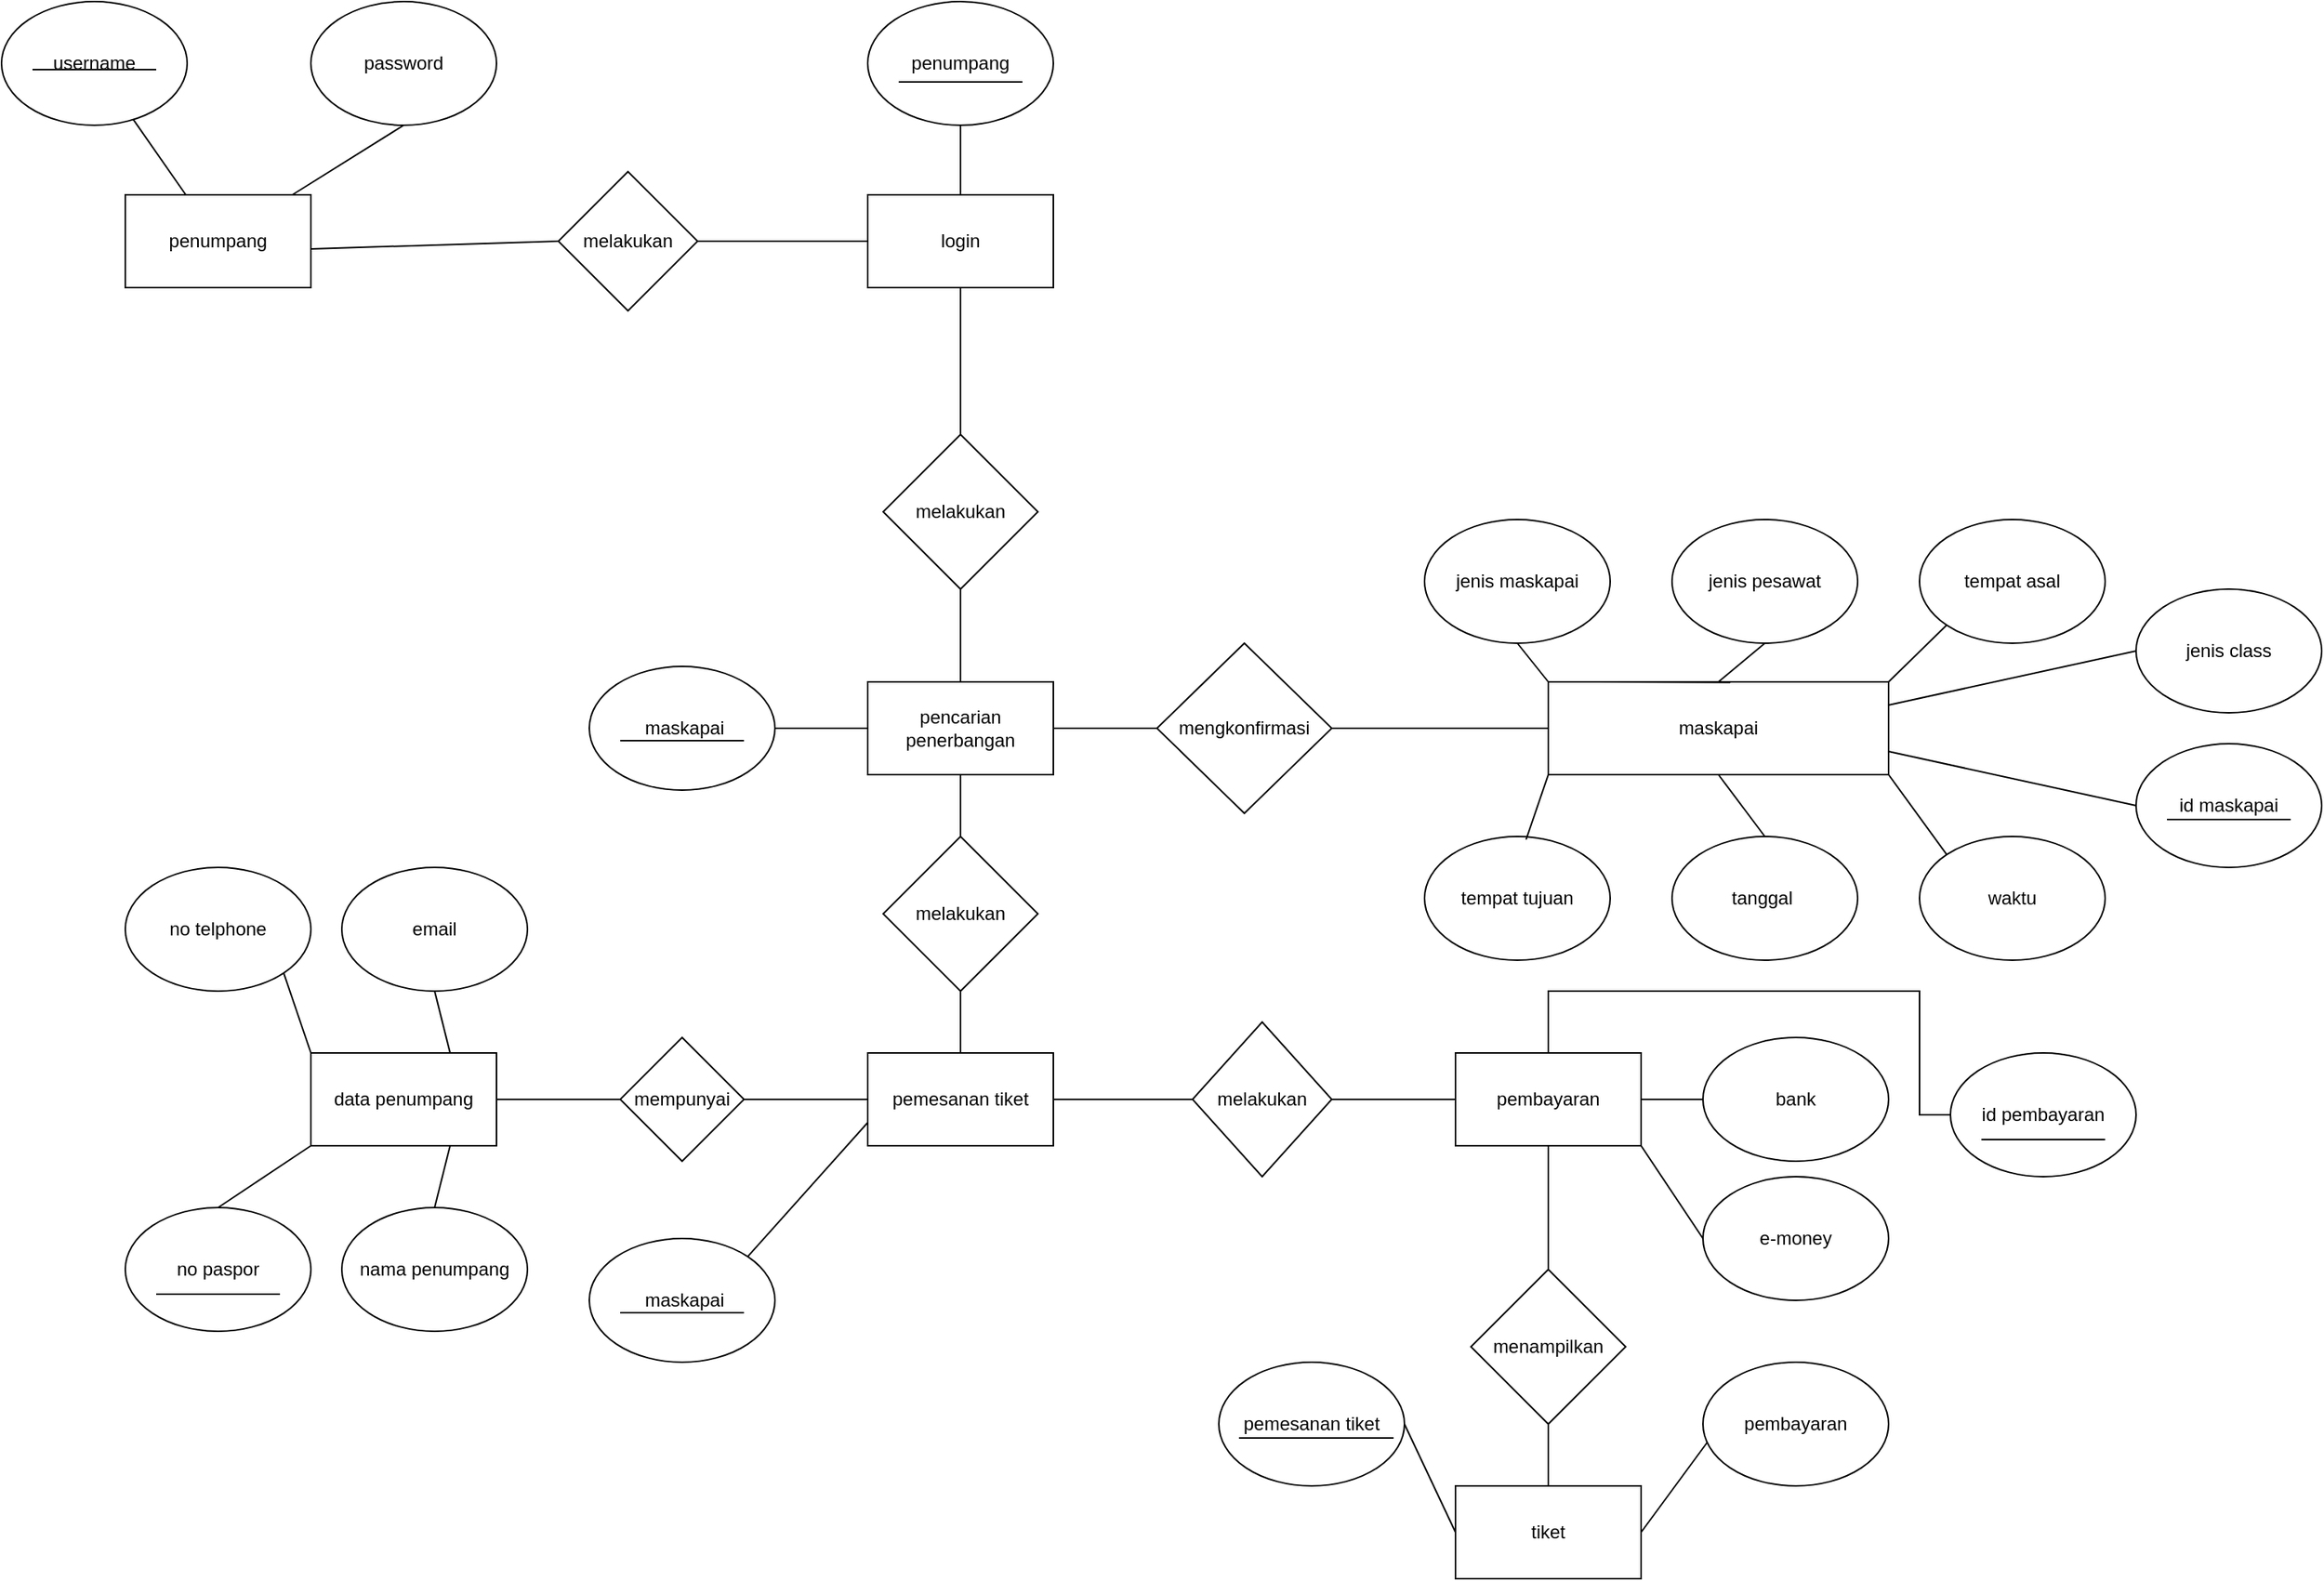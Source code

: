 <mxfile version="24.7.5">
  <diagram name="Page-1" id="Yaju-Ibw9UGLBPBaBqxe">
    <mxGraphModel dx="607" dy="363" grid="1" gridSize="20" guides="1" tooltips="1" connect="1" arrows="1" fold="1" page="1" pageScale="1" pageWidth="1654" pageHeight="2336" background="none" math="0" shadow="0">
      <root>
        <mxCell id="0" />
        <mxCell id="1" parent="0" />
        <mxCell id="ResVHGgUQo3lfPangQbN-1" value="penumpang" style="rounded=0;whiteSpace=wrap;html=1;" parent="1" vertex="1">
          <mxGeometry x="120" y="205" width="120" height="60" as="geometry" />
        </mxCell>
        <mxCell id="ResVHGgUQo3lfPangQbN-2" value="username" style="ellipse;whiteSpace=wrap;html=1;" parent="1" vertex="1">
          <mxGeometry x="40" y="80" width="120" height="80" as="geometry" />
        </mxCell>
        <mxCell id="ResVHGgUQo3lfPangQbN-3" value="password" style="ellipse;whiteSpace=wrap;html=1;" parent="1" vertex="1">
          <mxGeometry x="240" y="80" width="120" height="80" as="geometry" />
        </mxCell>
        <mxCell id="ResVHGgUQo3lfPangQbN-4" value="" style="endArrow=none;html=1;rounded=0;" parent="1" source="ResVHGgUQo3lfPangQbN-2" target="ResVHGgUQo3lfPangQbN-1" edge="1">
          <mxGeometry width="50" height="50" relative="1" as="geometry">
            <mxPoint x="400" y="270" as="sourcePoint" />
            <mxPoint x="450" y="220" as="targetPoint" />
          </mxGeometry>
        </mxCell>
        <mxCell id="ResVHGgUQo3lfPangQbN-6" value="" style="endArrow=none;html=1;rounded=0;entryX=0.5;entryY=1;entryDx=0;entryDy=0;" parent="1" source="ResVHGgUQo3lfPangQbN-1" target="ResVHGgUQo3lfPangQbN-3" edge="1">
          <mxGeometry width="50" height="50" relative="1" as="geometry">
            <mxPoint x="270" y="190" as="sourcePoint" />
            <mxPoint x="280" y="170" as="targetPoint" />
          </mxGeometry>
        </mxCell>
        <mxCell id="ResVHGgUQo3lfPangQbN-7" value="melakukan" style="rhombus;whiteSpace=wrap;html=1;" parent="1" vertex="1">
          <mxGeometry x="400" y="190" width="90" height="90" as="geometry" />
        </mxCell>
        <mxCell id="ResVHGgUQo3lfPangQbN-8" value="" style="endArrow=none;html=1;rounded=0;entryX=0;entryY=0.5;entryDx=0;entryDy=0;exitX=1.002;exitY=0.583;exitDx=0;exitDy=0;exitPerimeter=0;" parent="1" source="ResVHGgUQo3lfPangQbN-1" target="ResVHGgUQo3lfPangQbN-7" edge="1">
          <mxGeometry width="50" height="50" relative="1" as="geometry">
            <mxPoint x="220" y="280" as="sourcePoint" />
            <mxPoint x="270" y="230" as="targetPoint" />
          </mxGeometry>
        </mxCell>
        <mxCell id="ResVHGgUQo3lfPangQbN-9" value="login" style="rounded=0;whiteSpace=wrap;html=1;" parent="1" vertex="1">
          <mxGeometry x="600" y="205" width="120" height="60" as="geometry" />
        </mxCell>
        <mxCell id="SJlKX2d49E95qZoXFhrQ-1" value="" style="endArrow=none;html=1;rounded=0;exitX=1;exitY=0.5;exitDx=0;exitDy=0;entryX=0;entryY=0.5;entryDx=0;entryDy=0;" edge="1" parent="1" source="ResVHGgUQo3lfPangQbN-7" target="ResVHGgUQo3lfPangQbN-9">
          <mxGeometry width="50" height="50" relative="1" as="geometry">
            <mxPoint x="400" y="270" as="sourcePoint" />
            <mxPoint x="450" y="220" as="targetPoint" />
          </mxGeometry>
        </mxCell>
        <mxCell id="SJlKX2d49E95qZoXFhrQ-2" value="penumpang" style="ellipse;whiteSpace=wrap;html=1;" vertex="1" parent="1">
          <mxGeometry x="600" y="80" width="120" height="80" as="geometry" />
        </mxCell>
        <mxCell id="SJlKX2d49E95qZoXFhrQ-3" value="" style="endArrow=none;html=1;rounded=0;exitX=0.5;exitY=0;exitDx=0;exitDy=0;entryX=0.5;entryY=1;entryDx=0;entryDy=0;" edge="1" parent="1" source="ResVHGgUQo3lfPangQbN-9" target="SJlKX2d49E95qZoXFhrQ-2">
          <mxGeometry width="50" height="50" relative="1" as="geometry">
            <mxPoint x="640" y="170" as="sourcePoint" />
            <mxPoint x="690" y="120" as="targetPoint" />
          </mxGeometry>
        </mxCell>
        <mxCell id="SJlKX2d49E95qZoXFhrQ-4" value="melakukan" style="rhombus;whiteSpace=wrap;html=1;direction=south;" vertex="1" parent="1">
          <mxGeometry x="610" y="360" width="100" height="100" as="geometry" />
        </mxCell>
        <mxCell id="SJlKX2d49E95qZoXFhrQ-5" value="" style="endArrow=none;html=1;rounded=0;entryX=0.5;entryY=1;entryDx=0;entryDy=0;exitX=0;exitY=0.5;exitDx=0;exitDy=0;" edge="1" parent="1" source="SJlKX2d49E95qZoXFhrQ-4" target="ResVHGgUQo3lfPangQbN-9">
          <mxGeometry width="50" height="50" relative="1" as="geometry">
            <mxPoint x="400" y="450" as="sourcePoint" />
            <mxPoint x="450" y="400" as="targetPoint" />
          </mxGeometry>
        </mxCell>
        <mxCell id="SJlKX2d49E95qZoXFhrQ-6" value="pencarian penerbangan" style="rounded=0;whiteSpace=wrap;html=1;" vertex="1" parent="1">
          <mxGeometry x="600" y="520" width="120" height="60" as="geometry" />
        </mxCell>
        <mxCell id="SJlKX2d49E95qZoXFhrQ-8" value="pemesanan tiket" style="rounded=0;whiteSpace=wrap;html=1;" vertex="1" parent="1">
          <mxGeometry x="600" y="760" width="120" height="60" as="geometry" />
        </mxCell>
        <mxCell id="SJlKX2d49E95qZoXFhrQ-9" value="pembayaran" style="rounded=0;whiteSpace=wrap;html=1;" vertex="1" parent="1">
          <mxGeometry x="980" y="760" width="120" height="60" as="geometry" />
        </mxCell>
        <mxCell id="SJlKX2d49E95qZoXFhrQ-11" value="" style="endArrow=none;html=1;rounded=0;entryX=1;entryY=0.5;entryDx=0;entryDy=0;exitX=0.5;exitY=0;exitDx=0;exitDy=0;" edge="1" parent="1" source="SJlKX2d49E95qZoXFhrQ-6" target="SJlKX2d49E95qZoXFhrQ-4">
          <mxGeometry width="50" height="50" relative="1" as="geometry">
            <mxPoint x="420" y="590" as="sourcePoint" />
            <mxPoint x="470" y="540" as="targetPoint" />
          </mxGeometry>
        </mxCell>
        <mxCell id="SJlKX2d49E95qZoXFhrQ-12" value="&amp;nbsp;maskapai" style="ellipse;whiteSpace=wrap;html=1;" vertex="1" parent="1">
          <mxGeometry x="420" y="510" width="120" height="80" as="geometry" />
        </mxCell>
        <mxCell id="SJlKX2d49E95qZoXFhrQ-13" value="" style="endArrow=none;html=1;rounded=0;entryX=0;entryY=0.5;entryDx=0;entryDy=0;exitX=1;exitY=0.5;exitDx=0;exitDy=0;" edge="1" parent="1" source="SJlKX2d49E95qZoXFhrQ-12" target="SJlKX2d49E95qZoXFhrQ-6">
          <mxGeometry width="50" height="50" relative="1" as="geometry">
            <mxPoint x="420" y="590" as="sourcePoint" />
            <mxPoint x="470" y="540" as="targetPoint" />
          </mxGeometry>
        </mxCell>
        <mxCell id="SJlKX2d49E95qZoXFhrQ-145" value="mengkonfirmasi" style="rhombus;whiteSpace=wrap;html=1;" vertex="1" parent="1">
          <mxGeometry x="787" y="495" width="113" height="110" as="geometry" />
        </mxCell>
        <mxCell id="SJlKX2d49E95qZoXFhrQ-146" value="" style="endArrow=none;html=1;rounded=0;entryX=0;entryY=0.5;entryDx=0;entryDy=0;exitX=1;exitY=0.5;exitDx=0;exitDy=0;" edge="1" parent="1" source="SJlKX2d49E95qZoXFhrQ-6" target="SJlKX2d49E95qZoXFhrQ-145">
          <mxGeometry width="50" height="50" relative="1" as="geometry">
            <mxPoint x="700" y="590" as="sourcePoint" />
            <mxPoint x="750" y="540" as="targetPoint" />
          </mxGeometry>
        </mxCell>
        <mxCell id="SJlKX2d49E95qZoXFhrQ-148" value="maskapai" style="rounded=0;whiteSpace=wrap;html=1;" vertex="1" parent="1">
          <mxGeometry x="1040" y="520" width="220" height="60" as="geometry" />
        </mxCell>
        <mxCell id="SJlKX2d49E95qZoXFhrQ-149" value="" style="endArrow=none;html=1;rounded=0;exitX=1;exitY=0.5;exitDx=0;exitDy=0;entryX=0;entryY=0.5;entryDx=0;entryDy=0;" edge="1" parent="1" source="SJlKX2d49E95qZoXFhrQ-145" target="SJlKX2d49E95qZoXFhrQ-148">
          <mxGeometry width="50" height="50" relative="1" as="geometry">
            <mxPoint x="1040" y="590" as="sourcePoint" />
            <mxPoint x="1090" y="540" as="targetPoint" />
          </mxGeometry>
        </mxCell>
        <mxCell id="SJlKX2d49E95qZoXFhrQ-150" value="jenis maskapai" style="ellipse;whiteSpace=wrap;html=1;" vertex="1" parent="1">
          <mxGeometry x="960" y="415" width="120" height="80" as="geometry" />
        </mxCell>
        <mxCell id="SJlKX2d49E95qZoXFhrQ-151" value="jenis pesawat" style="ellipse;whiteSpace=wrap;html=1;" vertex="1" parent="1">
          <mxGeometry x="1120" y="415" width="120" height="80" as="geometry" />
        </mxCell>
        <mxCell id="SJlKX2d49E95qZoXFhrQ-152" value="tempat asal" style="ellipse;whiteSpace=wrap;html=1;" vertex="1" parent="1">
          <mxGeometry x="1280" y="415" width="120" height="80" as="geometry" />
        </mxCell>
        <mxCell id="SJlKX2d49E95qZoXFhrQ-153" value="tempat tujuan" style="ellipse;whiteSpace=wrap;html=1;" vertex="1" parent="1">
          <mxGeometry x="960" y="620" width="120" height="80" as="geometry" />
        </mxCell>
        <mxCell id="SJlKX2d49E95qZoXFhrQ-154" value="tanggal&amp;nbsp;" style="ellipse;whiteSpace=wrap;html=1;" vertex="1" parent="1">
          <mxGeometry x="1120" y="620" width="120" height="80" as="geometry" />
        </mxCell>
        <mxCell id="SJlKX2d49E95qZoXFhrQ-155" value="waktu" style="ellipse;whiteSpace=wrap;html=1;" vertex="1" parent="1">
          <mxGeometry x="1280" y="620" width="120" height="80" as="geometry" />
        </mxCell>
        <mxCell id="SJlKX2d49E95qZoXFhrQ-156" value="jenis class" style="ellipse;whiteSpace=wrap;html=1;" vertex="1" parent="1">
          <mxGeometry x="1420" y="460" width="120" height="80" as="geometry" />
        </mxCell>
        <mxCell id="SJlKX2d49E95qZoXFhrQ-157" value="" style="endArrow=none;html=1;rounded=0;exitX=0.535;exitY=0.007;exitDx=0;exitDy=0;exitPerimeter=0;" edge="1" parent="1" source="SJlKX2d49E95qZoXFhrQ-148">
          <mxGeometry width="50" height="50" relative="1" as="geometry">
            <mxPoint x="1020" y="570" as="sourcePoint" />
            <mxPoint x="1070" y="520" as="targetPoint" />
          </mxGeometry>
        </mxCell>
        <mxCell id="SJlKX2d49E95qZoXFhrQ-158" value="" style="endArrow=none;html=1;rounded=0;exitX=0.5;exitY=1;exitDx=0;exitDy=0;entryX=0;entryY=0;entryDx=0;entryDy=0;" edge="1" parent="1" source="SJlKX2d49E95qZoXFhrQ-150" target="SJlKX2d49E95qZoXFhrQ-148">
          <mxGeometry width="50" height="50" relative="1" as="geometry">
            <mxPoint x="1020" y="570" as="sourcePoint" />
            <mxPoint x="1070" y="520" as="targetPoint" />
          </mxGeometry>
        </mxCell>
        <mxCell id="SJlKX2d49E95qZoXFhrQ-159" value="" style="endArrow=none;html=1;rounded=0;entryX=0.5;entryY=1;entryDx=0;entryDy=0;exitX=0.5;exitY=0;exitDx=0;exitDy=0;" edge="1" parent="1" source="SJlKX2d49E95qZoXFhrQ-148" target="SJlKX2d49E95qZoXFhrQ-151">
          <mxGeometry width="50" height="50" relative="1" as="geometry">
            <mxPoint x="1020" y="570" as="sourcePoint" />
            <mxPoint x="1070" y="520" as="targetPoint" />
          </mxGeometry>
        </mxCell>
        <mxCell id="SJlKX2d49E95qZoXFhrQ-160" value="" style="endArrow=none;html=1;rounded=0;entryX=0;entryY=1;entryDx=0;entryDy=0;exitX=1;exitY=0;exitDx=0;exitDy=0;" edge="1" parent="1" source="SJlKX2d49E95qZoXFhrQ-148" target="SJlKX2d49E95qZoXFhrQ-152">
          <mxGeometry width="50" height="50" relative="1" as="geometry">
            <mxPoint x="1020" y="570" as="sourcePoint" />
            <mxPoint x="1070" y="520" as="targetPoint" />
          </mxGeometry>
        </mxCell>
        <mxCell id="SJlKX2d49E95qZoXFhrQ-161" value="" style="endArrow=none;html=1;rounded=0;entryX=0;entryY=0.5;entryDx=0;entryDy=0;exitX=1;exitY=0.25;exitDx=0;exitDy=0;" edge="1" parent="1" source="SJlKX2d49E95qZoXFhrQ-148" target="SJlKX2d49E95qZoXFhrQ-156">
          <mxGeometry width="50" height="50" relative="1" as="geometry">
            <mxPoint x="1020" y="570" as="sourcePoint" />
            <mxPoint x="1070" y="520" as="targetPoint" />
          </mxGeometry>
        </mxCell>
        <mxCell id="SJlKX2d49E95qZoXFhrQ-162" value="" style="endArrow=none;html=1;rounded=0;exitX=0.547;exitY=0.025;exitDx=0;exitDy=0;exitPerimeter=0;entryX=0;entryY=1;entryDx=0;entryDy=0;" edge="1" parent="1" source="SJlKX2d49E95qZoXFhrQ-153" target="SJlKX2d49E95qZoXFhrQ-148">
          <mxGeometry width="50" height="50" relative="1" as="geometry">
            <mxPoint x="1020" y="570" as="sourcePoint" />
            <mxPoint x="1070" y="520" as="targetPoint" />
          </mxGeometry>
        </mxCell>
        <mxCell id="SJlKX2d49E95qZoXFhrQ-163" value="" style="endArrow=none;html=1;rounded=0;entryX=0.5;entryY=1;entryDx=0;entryDy=0;exitX=0.5;exitY=0;exitDx=0;exitDy=0;" edge="1" parent="1" source="SJlKX2d49E95qZoXFhrQ-154" target="SJlKX2d49E95qZoXFhrQ-148">
          <mxGeometry width="50" height="50" relative="1" as="geometry">
            <mxPoint x="1020" y="570" as="sourcePoint" />
            <mxPoint x="1070" y="520" as="targetPoint" />
          </mxGeometry>
        </mxCell>
        <mxCell id="SJlKX2d49E95qZoXFhrQ-164" value="" style="endArrow=none;html=1;rounded=0;entryX=1;entryY=1;entryDx=0;entryDy=0;exitX=0;exitY=0;exitDx=0;exitDy=0;" edge="1" parent="1" source="SJlKX2d49E95qZoXFhrQ-155" target="SJlKX2d49E95qZoXFhrQ-148">
          <mxGeometry width="50" height="50" relative="1" as="geometry">
            <mxPoint x="1020" y="570" as="sourcePoint" />
            <mxPoint x="1070" y="520" as="targetPoint" />
          </mxGeometry>
        </mxCell>
        <mxCell id="SJlKX2d49E95qZoXFhrQ-166" value="&amp;nbsp;maskapai" style="ellipse;whiteSpace=wrap;html=1;" vertex="1" parent="1">
          <mxGeometry x="420" y="880" width="120" height="80" as="geometry" />
        </mxCell>
        <mxCell id="SJlKX2d49E95qZoXFhrQ-168" value="" style="endArrow=none;html=1;rounded=0;entryX=1;entryY=0.5;entryDx=0;entryDy=0;exitX=0;exitY=0.5;exitDx=0;exitDy=0;" edge="1" parent="1" source="SJlKX2d49E95qZoXFhrQ-8" target="SJlKX2d49E95qZoXFhrQ-193">
          <mxGeometry width="50" height="50" relative="1" as="geometry">
            <mxPoint x="400" y="710" as="sourcePoint" />
            <mxPoint x="522.426" y="708.284" as="targetPoint" />
          </mxGeometry>
        </mxCell>
        <mxCell id="SJlKX2d49E95qZoXFhrQ-169" value="" style="endArrow=none;html=1;rounded=0;entryX=1;entryY=0;entryDx=0;entryDy=0;exitX=0;exitY=0.75;exitDx=0;exitDy=0;" edge="1" parent="1" source="SJlKX2d49E95qZoXFhrQ-8" target="SJlKX2d49E95qZoXFhrQ-166">
          <mxGeometry width="50" height="50" relative="1" as="geometry">
            <mxPoint x="400" y="710" as="sourcePoint" />
            <mxPoint x="450" y="660" as="targetPoint" />
          </mxGeometry>
        </mxCell>
        <mxCell id="SJlKX2d49E95qZoXFhrQ-170" value="melakukan" style="rhombus;whiteSpace=wrap;html=1;" vertex="1" parent="1">
          <mxGeometry x="610" y="620" width="100" height="100" as="geometry" />
        </mxCell>
        <mxCell id="SJlKX2d49E95qZoXFhrQ-171" value="" style="endArrow=none;html=1;rounded=0;entryX=0.5;entryY=1;entryDx=0;entryDy=0;" edge="1" parent="1" source="SJlKX2d49E95qZoXFhrQ-170" target="SJlKX2d49E95qZoXFhrQ-6">
          <mxGeometry width="50" height="50" relative="1" as="geometry">
            <mxPoint x="720" y="710" as="sourcePoint" />
            <mxPoint x="770" y="660" as="targetPoint" />
          </mxGeometry>
        </mxCell>
        <mxCell id="SJlKX2d49E95qZoXFhrQ-172" value="" style="endArrow=none;html=1;rounded=0;exitX=0.5;exitY=0;exitDx=0;exitDy=0;entryX=0.5;entryY=1;entryDx=0;entryDy=0;" edge="1" parent="1" source="SJlKX2d49E95qZoXFhrQ-8" target="SJlKX2d49E95qZoXFhrQ-170">
          <mxGeometry width="50" height="50" relative="1" as="geometry">
            <mxPoint x="720" y="710" as="sourcePoint" />
            <mxPoint x="770" y="660" as="targetPoint" />
          </mxGeometry>
        </mxCell>
        <mxCell id="SJlKX2d49E95qZoXFhrQ-173" value="" style="endArrow=none;html=1;rounded=0;exitX=1;exitY=0.5;exitDx=0;exitDy=0;" edge="1" parent="1" source="SJlKX2d49E95qZoXFhrQ-8" target="SJlKX2d49E95qZoXFhrQ-174">
          <mxGeometry width="50" height="50" relative="1" as="geometry">
            <mxPoint x="720" y="710" as="sourcePoint" />
            <mxPoint x="770" y="660" as="targetPoint" />
          </mxGeometry>
        </mxCell>
        <mxCell id="SJlKX2d49E95qZoXFhrQ-174" value="melakukan" style="rhombus;whiteSpace=wrap;html=1;" vertex="1" parent="1">
          <mxGeometry x="810" y="740" width="90" height="100" as="geometry" />
        </mxCell>
        <mxCell id="SJlKX2d49E95qZoXFhrQ-175" value="" style="endArrow=none;html=1;rounded=0;entryX=1;entryY=0.5;entryDx=0;entryDy=0;exitX=0;exitY=0.5;exitDx=0;exitDy=0;" edge="1" parent="1" source="SJlKX2d49E95qZoXFhrQ-9" target="SJlKX2d49E95qZoXFhrQ-174">
          <mxGeometry width="50" height="50" relative="1" as="geometry">
            <mxPoint x="720" y="710" as="sourcePoint" />
            <mxPoint x="770" y="660" as="targetPoint" />
          </mxGeometry>
        </mxCell>
        <mxCell id="SJlKX2d49E95qZoXFhrQ-176" value="bank" style="ellipse;whiteSpace=wrap;html=1;" vertex="1" parent="1">
          <mxGeometry x="1140" y="750" width="120" height="80" as="geometry" />
        </mxCell>
        <mxCell id="SJlKX2d49E95qZoXFhrQ-177" value="e-money" style="ellipse;whiteSpace=wrap;html=1;" vertex="1" parent="1">
          <mxGeometry x="1140" y="840" width="120" height="80" as="geometry" />
        </mxCell>
        <mxCell id="SJlKX2d49E95qZoXFhrQ-178" value="" style="endArrow=none;html=1;rounded=0;entryX=1;entryY=1;entryDx=0;entryDy=0;exitX=0;exitY=0.5;exitDx=0;exitDy=0;" edge="1" parent="1" source="SJlKX2d49E95qZoXFhrQ-177" target="SJlKX2d49E95qZoXFhrQ-9">
          <mxGeometry width="50" height="50" relative="1" as="geometry">
            <mxPoint x="900" y="730" as="sourcePoint" />
            <mxPoint x="950" y="680" as="targetPoint" />
          </mxGeometry>
        </mxCell>
        <mxCell id="SJlKX2d49E95qZoXFhrQ-179" value="" style="endArrow=none;html=1;rounded=0;entryX=0;entryY=0.5;entryDx=0;entryDy=0;exitX=1;exitY=0.5;exitDx=0;exitDy=0;" edge="1" parent="1" source="SJlKX2d49E95qZoXFhrQ-9" target="SJlKX2d49E95qZoXFhrQ-176">
          <mxGeometry width="50" height="50" relative="1" as="geometry">
            <mxPoint x="900" y="730" as="sourcePoint" />
            <mxPoint x="950" y="680" as="targetPoint" />
          </mxGeometry>
        </mxCell>
        <mxCell id="SJlKX2d49E95qZoXFhrQ-180" value="menampilkan" style="rhombus;whiteSpace=wrap;html=1;" vertex="1" parent="1">
          <mxGeometry x="990" y="900" width="100" height="100" as="geometry" />
        </mxCell>
        <mxCell id="SJlKX2d49E95qZoXFhrQ-181" value="" style="endArrow=none;html=1;rounded=0;entryX=0.5;entryY=1;entryDx=0;entryDy=0;exitX=0.5;exitY=0;exitDx=0;exitDy=0;" edge="1" parent="1" source="SJlKX2d49E95qZoXFhrQ-180" target="SJlKX2d49E95qZoXFhrQ-9">
          <mxGeometry width="50" height="50" relative="1" as="geometry">
            <mxPoint x="960" y="890" as="sourcePoint" />
            <mxPoint x="1010" y="840" as="targetPoint" />
          </mxGeometry>
        </mxCell>
        <mxCell id="SJlKX2d49E95qZoXFhrQ-182" value="tiket" style="rounded=0;whiteSpace=wrap;html=1;" vertex="1" parent="1">
          <mxGeometry x="980" y="1040" width="120" height="60" as="geometry" />
        </mxCell>
        <mxCell id="SJlKX2d49E95qZoXFhrQ-183" value="" style="endArrow=none;html=1;rounded=0;entryX=0.5;entryY=1;entryDx=0;entryDy=0;exitX=0.5;exitY=0;exitDx=0;exitDy=0;" edge="1" parent="1" source="SJlKX2d49E95qZoXFhrQ-182" target="SJlKX2d49E95qZoXFhrQ-180">
          <mxGeometry width="50" height="50" relative="1" as="geometry">
            <mxPoint x="960" y="1050" as="sourcePoint" />
            <mxPoint x="1010" y="1000" as="targetPoint" />
          </mxGeometry>
        </mxCell>
        <mxCell id="SJlKX2d49E95qZoXFhrQ-186" value="pemesanan tiket" style="ellipse;whiteSpace=wrap;html=1;" vertex="1" parent="1">
          <mxGeometry x="827" y="960" width="120" height="80" as="geometry" />
        </mxCell>
        <mxCell id="SJlKX2d49E95qZoXFhrQ-187" value="pembayaran" style="ellipse;whiteSpace=wrap;html=1;" vertex="1" parent="1">
          <mxGeometry x="1140" y="960" width="120" height="80" as="geometry" />
        </mxCell>
        <mxCell id="SJlKX2d49E95qZoXFhrQ-188" value="" style="endArrow=none;html=1;rounded=0;entryX=1;entryY=0.5;entryDx=0;entryDy=0;exitX=0;exitY=0.5;exitDx=0;exitDy=0;" edge="1" parent="1" source="SJlKX2d49E95qZoXFhrQ-182" target="SJlKX2d49E95qZoXFhrQ-186">
          <mxGeometry width="50" height="50" relative="1" as="geometry">
            <mxPoint x="820" y="990" as="sourcePoint" />
            <mxPoint x="870" y="940" as="targetPoint" />
          </mxGeometry>
        </mxCell>
        <mxCell id="SJlKX2d49E95qZoXFhrQ-189" value="" style="endArrow=none;html=1;rounded=0;entryX=0.022;entryY=0.65;entryDx=0;entryDy=0;exitX=1;exitY=0.5;exitDx=0;exitDy=0;entryPerimeter=0;" edge="1" parent="1" source="SJlKX2d49E95qZoXFhrQ-182" target="SJlKX2d49E95qZoXFhrQ-187">
          <mxGeometry width="50" height="50" relative="1" as="geometry">
            <mxPoint x="820" y="990" as="sourcePoint" />
            <mxPoint x="870" y="940" as="targetPoint" />
          </mxGeometry>
        </mxCell>
        <mxCell id="SJlKX2d49E95qZoXFhrQ-191" value="" style="line;strokeWidth=1;fillColor=none;align=left;verticalAlign=middle;spacingTop=-1;spacingLeft=3;spacingRight=3;rotatable=0;labelPosition=right;points=[];portConstraint=eastwest;strokeColor=inherit;" vertex="1" parent="1">
          <mxGeometry x="60" y="120" width="80" height="8" as="geometry" />
        </mxCell>
        <mxCell id="SJlKX2d49E95qZoXFhrQ-192" value="data penumpang" style="rounded=0;whiteSpace=wrap;html=1;" vertex="1" parent="1">
          <mxGeometry x="240" y="760" width="120" height="60" as="geometry" />
        </mxCell>
        <mxCell id="SJlKX2d49E95qZoXFhrQ-193" value="mempunyai" style="rhombus;whiteSpace=wrap;html=1;" vertex="1" parent="1">
          <mxGeometry x="440" y="750" width="80" height="80" as="geometry" />
        </mxCell>
        <mxCell id="SJlKX2d49E95qZoXFhrQ-194" value="" style="endArrow=none;html=1;rounded=0;exitX=1;exitY=0.5;exitDx=0;exitDy=0;entryX=0;entryY=0.5;entryDx=0;entryDy=0;" edge="1" parent="1" source="SJlKX2d49E95qZoXFhrQ-192" target="SJlKX2d49E95qZoXFhrQ-193">
          <mxGeometry width="50" height="50" relative="1" as="geometry">
            <mxPoint x="420" y="750" as="sourcePoint" />
            <mxPoint x="470" y="700" as="targetPoint" />
          </mxGeometry>
        </mxCell>
        <mxCell id="SJlKX2d49E95qZoXFhrQ-195" value="nama penumpang" style="ellipse;whiteSpace=wrap;html=1;" vertex="1" parent="1">
          <mxGeometry x="260" y="860" width="120" height="80" as="geometry" />
        </mxCell>
        <mxCell id="SJlKX2d49E95qZoXFhrQ-196" value="no paspor" style="ellipse;whiteSpace=wrap;html=1;" vertex="1" parent="1">
          <mxGeometry x="120" y="860" width="120" height="80" as="geometry" />
        </mxCell>
        <mxCell id="SJlKX2d49E95qZoXFhrQ-197" value="no telphone" style="ellipse;whiteSpace=wrap;html=1;" vertex="1" parent="1">
          <mxGeometry x="120" y="640" width="120" height="80" as="geometry" />
        </mxCell>
        <mxCell id="SJlKX2d49E95qZoXFhrQ-198" value="email" style="ellipse;whiteSpace=wrap;html=1;" vertex="1" parent="1">
          <mxGeometry x="260" y="640" width="120" height="80" as="geometry" />
        </mxCell>
        <mxCell id="SJlKX2d49E95qZoXFhrQ-199" value="" style="endArrow=none;html=1;rounded=0;exitX=0.75;exitY=0;exitDx=0;exitDy=0;entryX=0.5;entryY=1;entryDx=0;entryDy=0;" edge="1" parent="1" source="SJlKX2d49E95qZoXFhrQ-192" target="SJlKX2d49E95qZoXFhrQ-198">
          <mxGeometry width="50" height="50" relative="1" as="geometry">
            <mxPoint x="320" y="730" as="sourcePoint" />
            <mxPoint x="370" y="680" as="targetPoint" />
          </mxGeometry>
        </mxCell>
        <mxCell id="SJlKX2d49E95qZoXFhrQ-200" value="" style="endArrow=none;html=1;rounded=0;entryX=1;entryY=1;entryDx=0;entryDy=0;exitX=0;exitY=0;exitDx=0;exitDy=0;" edge="1" parent="1" source="SJlKX2d49E95qZoXFhrQ-192" target="SJlKX2d49E95qZoXFhrQ-197">
          <mxGeometry width="50" height="50" relative="1" as="geometry">
            <mxPoint x="340" y="730" as="sourcePoint" />
            <mxPoint x="390" y="680" as="targetPoint" />
          </mxGeometry>
        </mxCell>
        <mxCell id="SJlKX2d49E95qZoXFhrQ-201" value="" style="endArrow=none;html=1;rounded=0;exitX=0.5;exitY=0;exitDx=0;exitDy=0;entryX=0;entryY=1;entryDx=0;entryDy=0;" edge="1" parent="1" source="SJlKX2d49E95qZoXFhrQ-196" target="SJlKX2d49E95qZoXFhrQ-192">
          <mxGeometry width="50" height="50" relative="1" as="geometry">
            <mxPoint x="460" y="650" as="sourcePoint" />
            <mxPoint x="510" y="600" as="targetPoint" />
          </mxGeometry>
        </mxCell>
        <mxCell id="SJlKX2d49E95qZoXFhrQ-202" value="" style="endArrow=none;html=1;rounded=0;exitX=0.5;exitY=0;exitDx=0;exitDy=0;entryX=0.75;entryY=1;entryDx=0;entryDy=0;" edge="1" parent="1" source="SJlKX2d49E95qZoXFhrQ-195" target="SJlKX2d49E95qZoXFhrQ-192">
          <mxGeometry width="50" height="50" relative="1" as="geometry">
            <mxPoint x="460" y="650" as="sourcePoint" />
            <mxPoint x="510" y="600" as="targetPoint" />
          </mxGeometry>
        </mxCell>
        <mxCell id="SJlKX2d49E95qZoXFhrQ-203" value="" style="line;strokeWidth=1;fillColor=none;align=left;verticalAlign=middle;spacingTop=-1;spacingLeft=3;spacingRight=3;rotatable=0;labelPosition=right;points=[];portConstraint=eastwest;strokeColor=inherit;" vertex="1" parent="1">
          <mxGeometry x="620" y="128" width="80" height="8" as="geometry" />
        </mxCell>
        <mxCell id="SJlKX2d49E95qZoXFhrQ-204" value="" style="line;strokeWidth=1;fillColor=none;align=left;verticalAlign=middle;spacingTop=-1;spacingLeft=3;spacingRight=3;rotatable=0;labelPosition=right;points=[];portConstraint=eastwest;strokeColor=inherit;" vertex="1" parent="1">
          <mxGeometry x="1440" y="612" width="80" height="8" as="geometry" />
        </mxCell>
        <mxCell id="SJlKX2d49E95qZoXFhrQ-205" value="id maskapai" style="ellipse;whiteSpace=wrap;html=1;" vertex="1" parent="1">
          <mxGeometry x="1420" y="560" width="120" height="80" as="geometry" />
        </mxCell>
        <mxCell id="SJlKX2d49E95qZoXFhrQ-206" value="" style="endArrow=none;html=1;rounded=0;entryX=1;entryY=0.75;entryDx=0;entryDy=0;exitX=0;exitY=0.5;exitDx=0;exitDy=0;" edge="1" parent="1" source="SJlKX2d49E95qZoXFhrQ-205" target="SJlKX2d49E95qZoXFhrQ-148">
          <mxGeometry width="50" height="50" relative="1" as="geometry">
            <mxPoint x="1160" y="650" as="sourcePoint" />
            <mxPoint x="1210" y="600" as="targetPoint" />
          </mxGeometry>
        </mxCell>
        <mxCell id="SJlKX2d49E95qZoXFhrQ-207" value="" style="line;strokeWidth=1;fillColor=none;align=left;verticalAlign=middle;spacingTop=-1;spacingLeft=3;spacingRight=3;rotatable=0;labelPosition=right;points=[];portConstraint=eastwest;strokeColor=inherit;" vertex="1" parent="1">
          <mxGeometry x="1440" y="605" width="80" height="8" as="geometry" />
        </mxCell>
        <mxCell id="SJlKX2d49E95qZoXFhrQ-209" value="id pembayaran" style="ellipse;whiteSpace=wrap;html=1;" vertex="1" parent="1">
          <mxGeometry x="1300" y="760" width="120" height="80" as="geometry" />
        </mxCell>
        <mxCell id="SJlKX2d49E95qZoXFhrQ-210" value="" style="line;strokeWidth=1;fillColor=none;align=left;verticalAlign=middle;spacingTop=-1;spacingLeft=3;spacingRight=3;rotatable=0;labelPosition=right;points=[];portConstraint=eastwest;strokeColor=inherit;" vertex="1" parent="1">
          <mxGeometry x="1320" y="812" width="80" height="8" as="geometry" />
        </mxCell>
        <mxCell id="SJlKX2d49E95qZoXFhrQ-213" value="" style="endArrow=none;html=1;rounded=0;entryX=0;entryY=0.5;entryDx=0;entryDy=0;exitX=0.5;exitY=0;exitDx=0;exitDy=0;" edge="1" parent="1" source="SJlKX2d49E95qZoXFhrQ-9" target="SJlKX2d49E95qZoXFhrQ-209">
          <mxGeometry width="50" height="50" relative="1" as="geometry">
            <mxPoint x="1060" y="810" as="sourcePoint" />
            <mxPoint x="1110" y="760" as="targetPoint" />
            <Array as="points">
              <mxPoint x="1040" y="720" />
              <mxPoint x="1200" y="720" />
              <mxPoint x="1280" y="720" />
              <mxPoint x="1280" y="800" />
            </Array>
          </mxGeometry>
        </mxCell>
        <mxCell id="SJlKX2d49E95qZoXFhrQ-215" value="" style="line;strokeWidth=1;fillColor=none;align=left;verticalAlign=middle;spacingTop=-1;spacingLeft=3;spacingRight=3;rotatable=0;labelPosition=right;points=[];portConstraint=eastwest;strokeColor=inherit;" vertex="1" parent="1">
          <mxGeometry x="140" y="912" width="80" height="8" as="geometry" />
        </mxCell>
        <mxCell id="SJlKX2d49E95qZoXFhrQ-216" value="" style="line;strokeWidth=1;fillColor=none;align=left;verticalAlign=middle;spacingTop=-1;spacingLeft=3;spacingRight=3;rotatable=0;labelPosition=right;points=[];portConstraint=eastwest;strokeColor=inherit;" vertex="1" parent="1">
          <mxGeometry x="840" y="1005" width="100" height="8" as="geometry" />
        </mxCell>
        <mxCell id="SJlKX2d49E95qZoXFhrQ-217" value="" style="line;strokeWidth=1;fillColor=none;align=left;verticalAlign=middle;spacingTop=-1;spacingLeft=3;spacingRight=3;rotatable=0;labelPosition=right;points=[];portConstraint=eastwest;strokeColor=inherit;" vertex="1" parent="1">
          <mxGeometry x="440" y="554" width="80" height="8" as="geometry" />
        </mxCell>
        <mxCell id="SJlKX2d49E95qZoXFhrQ-218" value="" style="line;strokeWidth=1;fillColor=none;align=left;verticalAlign=middle;spacingTop=-1;spacingLeft=3;spacingRight=3;rotatable=0;labelPosition=right;points=[];portConstraint=eastwest;strokeColor=inherit;" vertex="1" parent="1">
          <mxGeometry x="440" y="924" width="80" height="8" as="geometry" />
        </mxCell>
      </root>
    </mxGraphModel>
  </diagram>
</mxfile>
